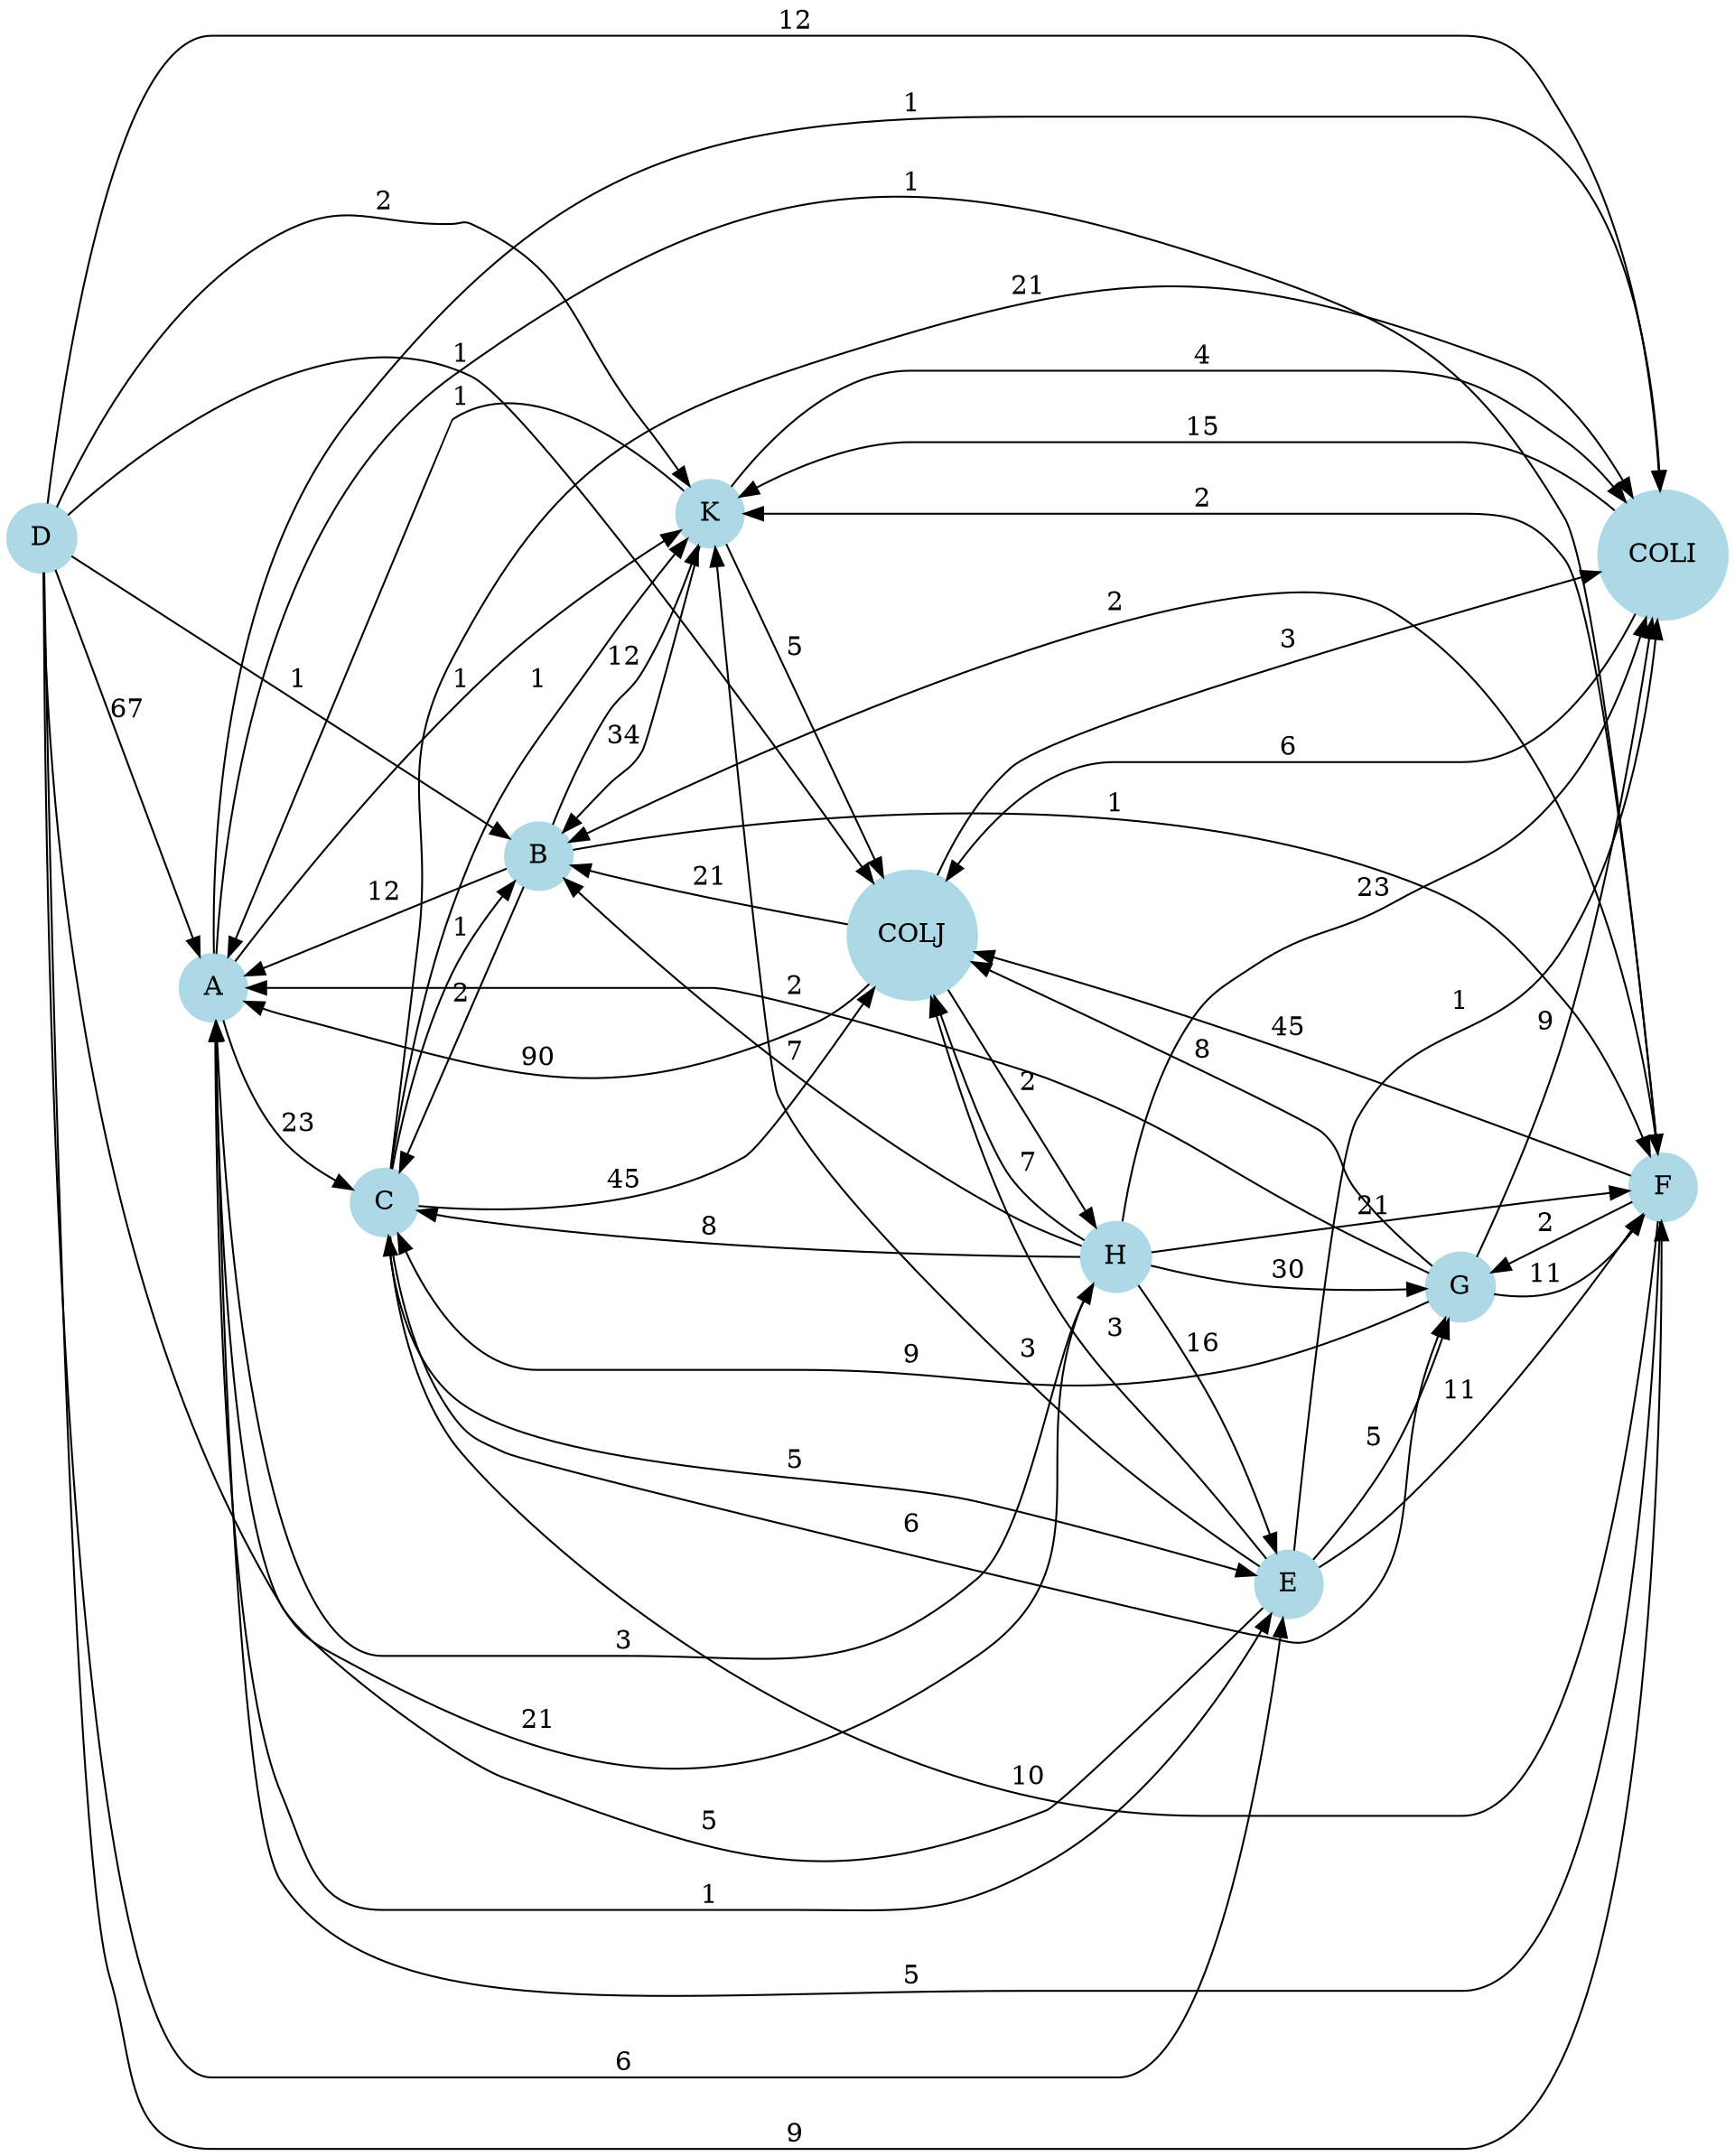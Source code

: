 digraph G {
  rankdir=LR;
  node [shape=circle, style=filled, color=lightblue];
  "A";
  "B";
  "C";
  "D";
  "E";
  "F";
  "G";
  "H";
  "COLI";
  "COLJ";
  "K";
  "A" -> "C" [label="23"];
  "A" -> "E" [label="1"];
  "A" -> "F" [label="1"];
  "A" -> "COLI" [label="1"];
  "A" -> "K" [label="1"];
  "B" -> "A" [label="12"];
  "B" -> "C" [label="2"];
  "B" -> "F" [label="1"];
  "B" -> "K" [label="12"];
  "C" -> "B" [label="1"];
  "C" -> "E" [label="5"];
  "C" -> "G" [label="6"];
  "C" -> "COLI" [label="21"];
  "C" -> "COLJ" [label="45"];
  "C" -> "K" [label="1"];
  "D" -> "A" [label="67"];
  "D" -> "B" [label="1"];
  "D" -> "E" [label="6"];
  "D" -> "F" [label="9"];
  "D" -> "H" [label="21"];
  "D" -> "COLI" [label="12"];
  "D" -> "COLJ" [label="1"];
  "D" -> "K" [label="2"];
  "E" -> "A" [label="5"];
  "E" -> "F" [label="11"];
  "E" -> "G" [label="5"];
  "E" -> "COLI" [label="1"];
  "E" -> "COLJ" [label="3"];
  "E" -> "K" [label="3"];
  "F" -> "A" [label="5"];
  "F" -> "B" [label="2"];
  "F" -> "C" [label="10"];
  "F" -> "G" [label="2"];
  "F" -> "COLJ" [label="45"];
  "F" -> "K" [label="2"];
  "G" -> "A" [label="2"];
  "G" -> "C" [label="9"];
  "G" -> "F" [label="11"];
  "G" -> "COLI" [label="9"];
  "G" -> "COLJ" [label="8"];
  "H" -> "A" [label="3"];
  "H" -> "B" [label="7"];
  "H" -> "C" [label="8"];
  "H" -> "E" [label="16"];
  "H" -> "F" [label="21"];
  "H" -> "G" [label="30"];
  "H" -> "COLI" [label="23"];
  "H" -> "COLJ" [label="7"];
  "COLI" -> "COLJ" [label="6"];
  "COLI" -> "K" [label="15"];
  "COLJ" -> "A" [label="90"];
  "COLJ" -> "B" [label="21"];
  "COLJ" -> "H" [label="2"];
  "COLJ" -> "COLI" [label="3"];
  "K" -> "A" [label="1"];
  "K" -> "B" [label="34"];
  "K" -> "COLI" [label="4"];
  "K" -> "COLJ" [label="5"];
}
